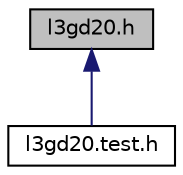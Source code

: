 digraph "l3gd20.h"
{
  edge [fontname="Helvetica",fontsize="10",labelfontname="Helvetica",labelfontsize="10"];
  node [fontname="Helvetica",fontsize="10",shape=record];
  Node1 [label="l3gd20.h",height=0.2,width=0.4,color="black", fillcolor="grey75", style="filled" fontcolor="black"];
  Node1 -> Node2 [dir="back",color="midnightblue",fontsize="10",style="solid",fontname="Helvetica"];
  Node2 [label="l3gd20.test.h",height=0.2,width=0.4,color="black", fillcolor="white", style="filled",URL="$l3gd20_8test_8h.html"];
}
